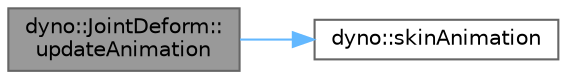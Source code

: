 digraph "dyno::JointDeform::updateAnimation"
{
 // LATEX_PDF_SIZE
  bgcolor="transparent";
  edge [fontname=Helvetica,fontsize=10,labelfontname=Helvetica,labelfontsize=10];
  node [fontname=Helvetica,fontsize=10,shape=box,height=0.2,width=0.4];
  rankdir="LR";
  Node1 [id="Node000001",label="dyno::JointDeform::\lupdateAnimation",height=0.2,width=0.4,color="gray40", fillcolor="grey60", style="filled", fontcolor="black",tooltip=" "];
  Node1 -> Node2 [id="edge1_Node000001_Node000002",color="steelblue1",style="solid",tooltip=" "];
  Node2 [id="Node000002",label="dyno::skinAnimation",height=0.2,width=0.4,color="grey40", fillcolor="white", style="filled",URL="$namespacedyno.html#a2a6b5470609d7411dc9bd5d075636fb6",tooltip=" "];
}
